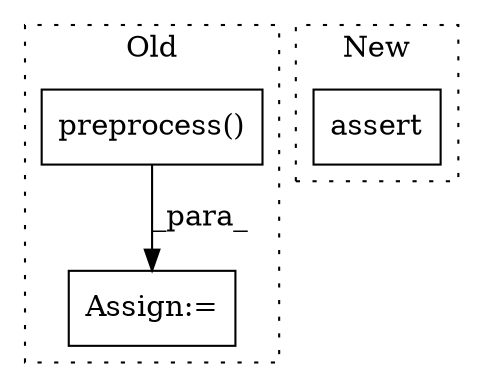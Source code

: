digraph G {
subgraph cluster0 {
1 [label="preprocess()" a="75" s="3145,3174" l="15,1" shape="box"];
3 [label="Assign:=" a="68" s="3142" l="3" shape="box"];
label = "Old";
style="dotted";
}
subgraph cluster1 {
2 [label="assert" a="65" s="3614" l="7" shape="box"];
label = "New";
style="dotted";
}
1 -> 3 [label="_para_"];
}